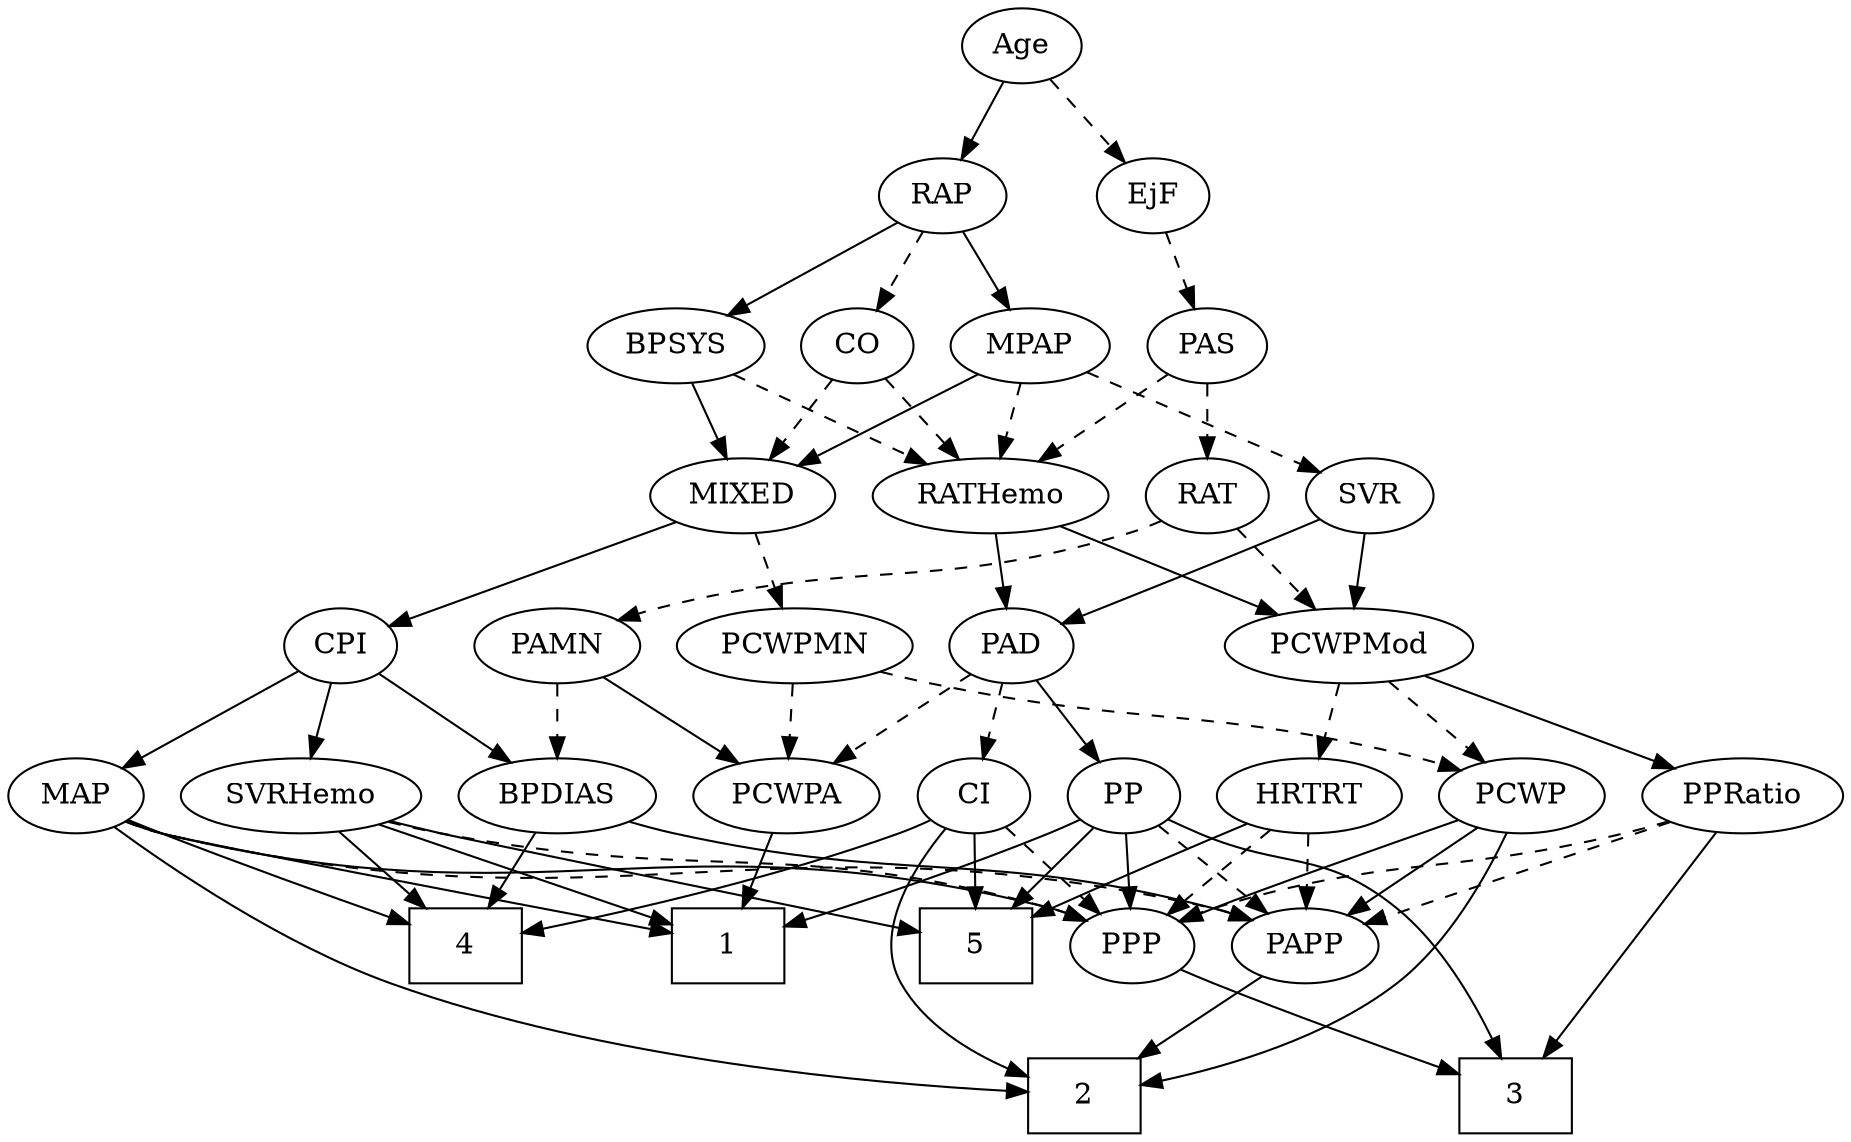 strict digraph {
	graph [bb="0,0,811.19,540"];
	node [label="\N"];
	1	[height=0.5,
		pos="315.55,90",
		shape=box,
		width=0.75];
	2	[height=0.5,
		pos="428.55,18",
		shape=box,
		width=0.75];
	3	[height=0.5,
		pos="555.55,18",
		shape=box,
		width=0.75];
	4	[height=0.5,
		pos="201.55,90",
		shape=box,
		width=0.75];
	5	[height=0.5,
		pos="428.55,90",
		shape=box,
		width=0.75];
	Age	[height=0.5,
		pos="485.55,522",
		width=0.75];
	EjF	[height=0.5,
		pos="545.55,450",
		width=0.75];
	Age -> EjF	[pos="e,532.55,466.16 498.57,505.81 506.59,496.45 517.02,484.28 526.02,473.79",
		style=dashed];
	RAP	[height=0.5,
		pos="449.55,450",
		width=0.77632];
	Age -> RAP	[pos="e,458.1,467.63 477.2,504.76 472.9,496.4 467.56,486.02 462.72,476.61",
		style=solid];
	PAS	[height=0.5,
		pos="569.55,378",
		width=0.75];
	EjF -> PAS	[pos="e,563.79,395.79 551.36,432.05 554.1,424.06 557.43,414.33 560.5,405.4",
		style=dashed];
	MPAP	[height=0.5,
		pos="489.55,378",
		width=0.97491];
	RAP -> MPAP	[pos="e,480.04,395.63 458.82,432.76 463.6,424.4 469.54,414.02 474.92,404.61",
		style=solid];
	BPSYS	[height=0.5,
		pos="326.55,378",
		width=1.0471];
	RAP -> BPSYS	[pos="e,349.83,392.25 429.24,437.44 410.05,426.52 380.95,409.96 358.63,397.26",
		style=solid];
	CO	[height=0.5,
		pos="409.55,378",
		width=0.75];
	RAP -> CO	[pos="e,418.77,395.15 440.27,432.76 435.37,424.19 429.26,413.49 423.78,403.9",
		style=dashed];
	MIXED	[height=0.5,
		pos="326.55,306",
		width=1.1193];
	CPI	[height=0.5,
		pos="144.55,234",
		width=0.75];
	MIXED -> CPI	[pos="e,167.27,243.74 296.9,293.6 263.9,280.9 210.74,260.46 176.74,247.38",
		style=solid];
	PCWPMN	[height=0.5,
		pos="343.55,234",
		width=1.3902];
	MIXED -> PCWPMN	[pos="e,339.35,252.28 330.66,288.05 332.56,280.26 334.85,270.82 336.97,262.08",
		style=dashed];
	MPAP -> MIXED	[pos="e,354.58,319.04 463.36,365.75 436.48,354.21 394.4,336.14 364.01,323.09",
		style=solid];
	RATHemo	[height=0.5,
		pos="434.55,306",
		width=1.3721];
	MPAP -> RATHemo	[pos="e,447.75,323.8 477.07,361.12 470.23,352.42 461.61,341.45 453.93,331.66",
		style=dashed];
	SVR	[height=0.5,
		pos="529.55,306",
		width=0.77632];
	MPAP -> SVR	[pos="e,520.14,323.47 499.03,360.41 503.81,352.04 509.71,341.71 515.05,332.37",
		style=dashed];
	BPSYS -> MIXED	[pos="e,326.55,324.1 326.55,359.7 326.55,351.98 326.55,342.71 326.55,334.11",
		style=solid];
	BPSYS -> RATHemo	[pos="e,411.5,321.94 348.14,363 363.76,352.88 385.13,339.03 402.7,327.64",
		style=dashed];
	PAD	[height=0.5,
		pos="440.55,234",
		width=0.79437];
	PCWPA	[height=0.5,
		pos="341.55,162",
		width=1.1555];
	PAD -> PCWPA	[pos="e,362.48,177.8 421.93,219.83 407.52,209.65 387.31,195.36 370.76,183.65",
		style=dashed];
	PP	[height=0.5,
		pos="500.55,162",
		width=0.75];
	PAD -> PP	[pos="e,487.55,178.16 453.57,217.81 461.59,208.45 472.02,196.28 481.02,185.79",
		style=solid];
	CI	[height=0.5,
		pos="428.55,162",
		width=0.75];
	PAD -> CI	[pos="e,431.51,180.28 437.64,216.05 436.32,208.35 434.72,199.03 433.24,190.36",
		style=dashed];
	CO -> MIXED	[pos="e,344.64,322.26 393.15,363.17 381.57,353.4 365.81,340.11 352.53,328.91",
		style=dashed];
	CO -> RATHemo	[pos="e,428.49,323.96 415.47,360.41 418.33,352.42 421.82,342.64 425.03,333.64",
		style=dashed];
	PAS -> RATHemo	[pos="e,461.67,321.06 548.75,366.22 528.02,355.47 495.78,338.75 470.83,325.81",
		style=dashed];
	RAT	[height=0.5,
		pos="602.55,306",
		width=0.75827];
	PAS -> RAT	[pos="e,594.78,323.47 577.37,360.41 581.27,352.13 586.08,341.92 590.45,332.66",
		style=dashed];
	PAMN	[height=0.5,
		pos="239.55,234",
		width=1.011];
	PAMN -> PCWPA	[pos="e,320.23,177.63 260.19,218.83 275.06,208.63 295.35,194.71 311.94,183.32",
		style=solid];
	BPDIAS	[height=0.5,
		pos="239.55,162",
		width=1.1735];
	PAMN -> BPDIAS	[pos="e,239.55,180.1 239.55,215.7 239.55,207.98 239.55,198.71 239.55,190.11",
		style=dashed];
	RATHemo -> PAD	[pos="e,439.08,252.1 436.03,287.7 436.69,279.98 437.49,270.71 438.22,262.11",
		style=solid];
	PCWPMod	[height=0.5,
		pos="596.55,234",
		width=1.4443];
	RATHemo -> PCWPMod	[pos="e,565.26,248.52 465.4,291.67 491.02,280.6 527.68,264.76 555.73,252.64",
		style=solid];
	SVRHemo	[height=0.5,
		pos="129.55,162",
		width=1.3902];
	CPI -> SVRHemo	[pos="e,133.25,180.28 140.92,216.05 139.25,208.26 137.22,198.82 135.35,190.08",
		style=solid];
	CPI -> BPDIAS	[pos="e,219.27,177.94 161.97,220.16 175.62,210.1 194.9,195.9 210.82,184.17",
		style=solid];
	MAP	[height=0.5,
		pos="30.547,162",
		width=0.84854];
	CPI -> MAP	[pos="e,51.138,175.64 125.21,221.13 107.28,210.12 80.353,193.58 59.796,180.96",
		style=solid];
	RAT -> PAMN	[pos="e,266.35,246.3 582.04,293.96 577.09,291.68 571.72,289.51 566.55,288 445.26,252.59 407.15,282.54 284.55,252 281.74,251.3 278.86,250.48 \
275.99,249.58",
		style=dashed];
	RAT -> PCWPMod	[pos="e,598.01,252.1 601.06,287.7 600.4,279.98 599.61,270.71 598.87,262.11",
		style=dashed];
	SVR -> PAD	[pos="e,457.65,248.46 512.39,291.5 499.09,281.04 480.47,266.4 465.53,254.65",
		style=solid];
	SVR -> PCWPMod	[pos="e,580.95,251.29 543.76,290.15 552.53,280.98 563.99,269.01 573.99,258.56",
		style=solid];
	PPRatio	[height=0.5,
		pos="771.55,162",
		width=1.1013];
	PCWPMod -> PPRatio	[pos="e,742.84,174.48 629.46,219.83 658.95,208.04 702.19,190.74 733.22,178.33",
		style=solid];
	PCWP	[height=0.5,
		pos="678.55,162",
		width=0.97491];
	PCWPMod -> PCWP	[pos="e,661.14,177.86 615.15,217.12 626.47,207.45 641.08,194.99 653.41,184.46",
		style=dashed];
	HRTRT	[height=0.5,
		pos="585.55,162",
		width=1.1013];
	PCWPMod -> HRTRT	[pos="e,588.24,180.1 593.83,215.7 592.62,207.98 591.16,198.71 589.81,190.11",
		style=dashed];
	PCWPA -> 1	[pos="e,321.96,108.28 335.25,144.05 332.33,136.18 328.78,126.62 325.5,117.79",
		style=solid];
	PCWPMN -> PCWPA	[pos="e,342.04,180.1 343.05,215.7 342.83,207.98 342.57,198.71 342.32,190.11",
		style=dashed];
	PCWPMN -> PCWP	[pos="e,652.33,174.19 380.19,221.67 387.55,219.61 395.26,217.61 402.55,216 504.44,193.51 533.74,206.96 634.55,180 637.2,179.29 639.91,\
178.48 642.62,177.59",
		style=dashed];
	SVRHemo -> 1	[pos="e,288.32,101.25 162.8,148.49 195.42,136.21 245.05,117.53 278.82,104.82",
		style=solid];
	SVRHemo -> 4	[pos="e,183.93,108.12 146.25,144.76 155.25,136.01 166.54,125.03 176.57,115.28",
		style=solid];
	SVRHemo -> 5	[pos="e,401.1,97.058 166.9,149.85 174.07,147.82 181.52,145.79 188.55,144 189.17,143.84 324.05,114.07 391.31,99.22",
		style=solid];
	PPP	[height=0.5,
		pos="500.55,90",
		width=0.75];
	SVRHemo -> PPP	[pos="e,480.04,102.03 166.16,149.53 173.52,147.48 181.24,145.52 188.55,144 309.66,118.8 345.85,142.83 464.55,108 466.49,107.43 468.45,\
106.77 470.42,106.05",
		style=dashed];
	BPDIAS -> 4	[pos="e,211.02,108.45 230.54,144.41 226.18,136.37 220.83,126.51 215.92,117.47",
		style=solid];
	PAPP	[height=0.5,
		pos="615.55,90",
		width=0.88464];
	BPDIAS -> PAPP	[pos="e,586.38,97.763 270.58,149.69 277.12,147.58 284.01,145.56 290.55,144 398.05,118.43 427.81,127.63 536.55,108 549.62,105.64 563.83,\
102.7 576.55,99.932",
		style=solid];
	MAP -> 1	[pos="e,288.48,96.916 53.957,150.18 59.335,147.94 65.081,145.73 70.547,144 142.92,121.05 163.34,124.08 237.55,108 250.91,105.1 265.55,\
101.92 278.51,99.091",
		style=solid];
	MAP -> 2	[pos="e,401.43,21.029 47.231,146.88 71.596,127.03 119.09,91.144 165.55,72 242.1,40.457 339.14,27.165 391.31,21.987",
		style=solid];
	MAP -> 4	[pos="e,174.39,101.83 54.632,150.68 59.871,148.46 65.39,146.14 70.547,144 102.3,130.83 138.53,116.2 164.83,105.66",
		style=solid];
	MAP -> PPP	[pos="e,480.08,102.17 53.392,149.86 58.897,147.58 64.84,145.44 70.547,144 241.07,101.09 294.9,154.25 464.55,108 466.5,107.47 468.47,106.84 \
470.44,106.13",
		style=solid];
	MAP -> PAPP	[pos="e,586.82,98.157 53.377,149.8 58.883,147.52 64.83,145.4 70.547,144 272.35,94.726 330.98,137.92 536.55,108 549.8,106.07 564.16,103.22 \
576.95,100.39",
		style=dashed];
	PP -> 1	[pos="e,342.77,99.778 479.38,150.58 474.55,148.32 469.4,146 464.55,144 426.93,128.47 382.91,113.15 352.52,103.01",
		style=solid];
	PP -> 3	[pos="e,553.85,36.326 513.3,145.7 521.11,135.59 530.69,121.71 536.55,108 544.96,88.293 549.79,64.488 552.48,46.458",
		style=solid];
	PP -> 5	[pos="e,446.15,108.11 485.98,146.83 476.63,137.75 464.25,125.71 453.38,115.14",
		style=solid];
	PP -> PPP	[pos="e,500.55,108.1 500.55,143.7 500.55,135.98 500.55,126.71 500.55,118.11",
		style=solid];
	PP -> PAPP	[pos="e,594.68,103.7 519.8,149.28 537.84,138.3 565.09,121.71 585.91,109.04",
		style=dashed];
	PPP -> 3	[pos="e,542.09,36.127 512.48,73.811 519.29,65.141 528.01,54.052 535.81,44.12",
		style=solid];
	PPRatio -> 3	[pos="e,582.67,25.683 760.17,144.44 745.92,124.79 719.8,92.15 690.55,72 660.45,51.262 621.07,37.001 592.62,28.539",
		style=solid];
	PPRatio -> PPP	[pos="e,525.85,96.891 741.64,150.09 735.37,147.96 728.77,145.82 722.55,144 704.7,138.79 593.65,112.72 535.68,99.185",
		style=dashed];
	PPRatio -> PAPP	[pos="e,639.85,101.9 744.37,148.81 717.87,136.91 677.48,118.79 649.01,106.02",
		style=dashed];
	PCWP -> 2	[pos="e,455.91,24.565 679.29,143.69 679.15,123.62 675.7,90.887 656.55,72 649.71,65.259 528.72,39.589 465.84,26.61",
		style=solid];
	PCWP -> PPP	[pos="e,523.31,99.95 651.51,150.37 619.65,137.84 566.74,117.03 532.77,103.67",
		style=solid];
	PCWP -> PAPP	[pos="e,629.49,106.49 664.57,145.46 656.25,136.22 645.54,124.32 636.25,114",
		style=solid];
	CI -> 2	[pos="e,412.94,36.226 414.8,146.07 406.59,136.1 396.93,122.25 392.55,108 387.84,92.707 387.84,87.293 392.55,72 395.56,62.215 401.05,52.616 \
406.86,44.334",
		style=solid];
	CI -> 4	[pos="e,228.58,96.963 407.48,150.32 402.64,148.07 397.47,145.83 392.55,144 340.14,124.52 277.32,108.41 238.41,99.251",
		style=solid];
	CI -> 5	[pos="e,428.55,108.1 428.55,143.7 428.55,135.98 428.55,126.71 428.55,118.11",
		style=solid];
	CI -> PPP	[pos="e,485.75,105.38 443.12,146.83 453.3,136.94 467.07,123.55 478.58,112.36",
		style=dashed];
	PAPP -> 2	[pos="e,455.85,29.218 589.55,79.267 557.35,67.214 502.28,46.602 465.65,32.89",
		style=solid];
	HRTRT -> 5	[pos="e,455.64,103.89 557.57,149.01 534.91,139.24 501.94,124.9 465.09,108.19",
		style=solid];
	HRTRT -> PPP	[pos="e,516.94,104.5 567.1,145.81 554.73,135.62 538.3,122.09 524.86,111.02",
		style=dashed];
	HRTRT -> PAPP	[pos="e,608.35,107.79 592.81,144.05 596.27,135.97 600.5,126.12 604.36,117.11",
		style=dashed];
}
